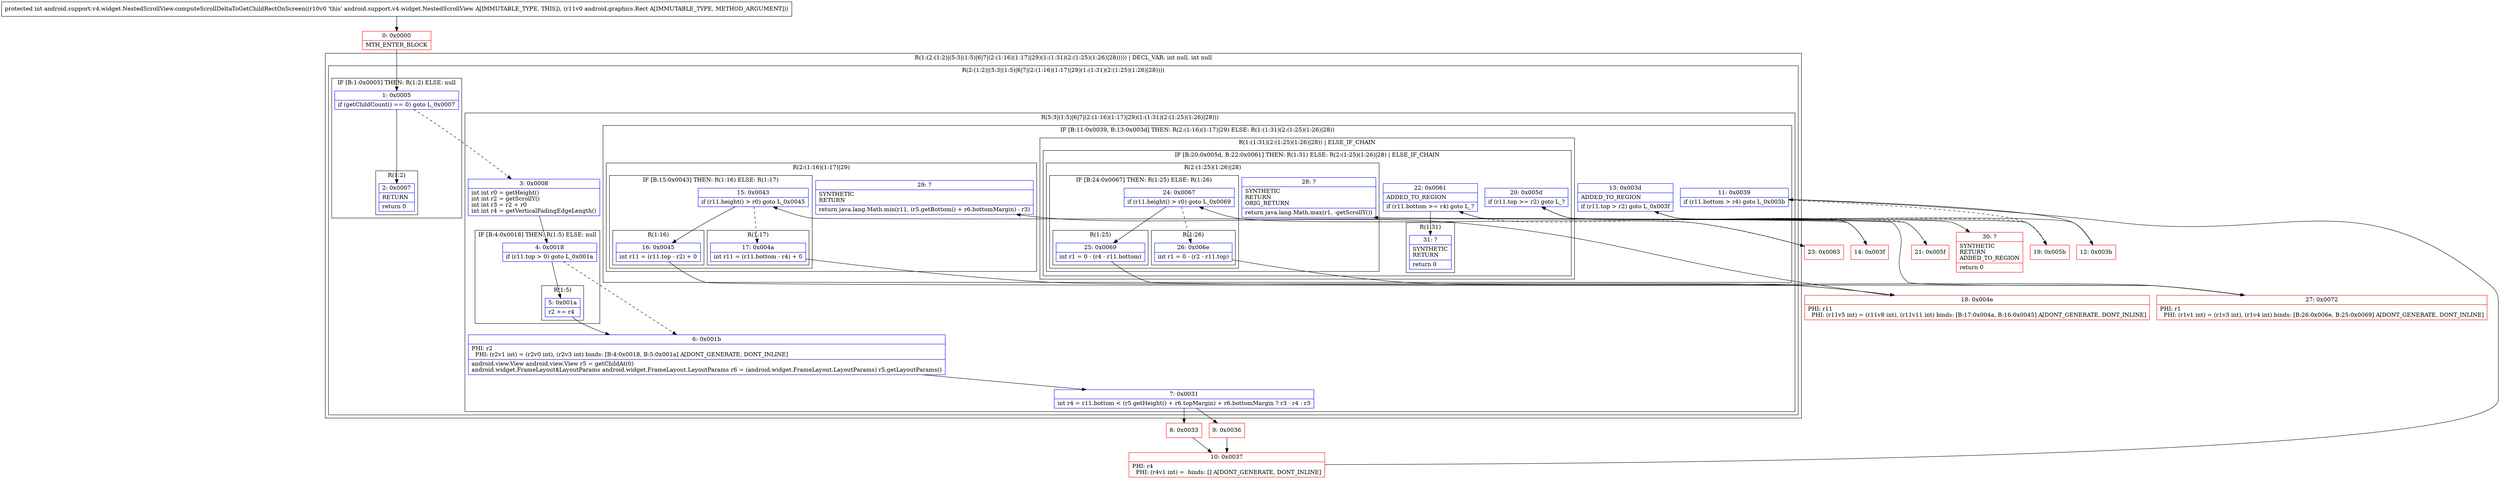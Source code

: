 digraph "CFG forandroid.support.v4.widget.NestedScrollView.computeScrollDeltaToGetChildRectOnScreen(Landroid\/graphics\/Rect;)I" {
subgraph cluster_Region_489054336 {
label = "R(1:(2:(1:2)|(5:3|(1:5)|6|7|(2:(1:16)(1:17)|29)(1:(1:31)(2:(1:25)(1:26)|28))))) | DECL_VAR: int null, int null\l";
node [shape=record,color=blue];
subgraph cluster_Region_571079041 {
label = "R(2:(1:2)|(5:3|(1:5)|6|7|(2:(1:16)(1:17)|29)(1:(1:31)(2:(1:25)(1:26)|28))))";
node [shape=record,color=blue];
subgraph cluster_IfRegion_1669616042 {
label = "IF [B:1:0x0005] THEN: R(1:2) ELSE: null";
node [shape=record,color=blue];
Node_1 [shape=record,label="{1\:\ 0x0005|if (getChildCount() == 0) goto L_0x0007\l}"];
subgraph cluster_Region_1839669799 {
label = "R(1:2)";
node [shape=record,color=blue];
Node_2 [shape=record,label="{2\:\ 0x0007|RETURN\l|return 0\l}"];
}
}
subgraph cluster_Region_1633321013 {
label = "R(5:3|(1:5)|6|7|(2:(1:16)(1:17)|29)(1:(1:31)(2:(1:25)(1:26)|28)))";
node [shape=record,color=blue];
Node_3 [shape=record,label="{3\:\ 0x0008|int int r0 = getHeight()\lint int r2 = getScrollY()\lint int r3 = r2 + r0\lint int r4 = getVerticalFadingEdgeLength()\l}"];
subgraph cluster_IfRegion_1135308147 {
label = "IF [B:4:0x0018] THEN: R(1:5) ELSE: null";
node [shape=record,color=blue];
Node_4 [shape=record,label="{4\:\ 0x0018|if (r11.top \> 0) goto L_0x001a\l}"];
subgraph cluster_Region_111658068 {
label = "R(1:5)";
node [shape=record,color=blue];
Node_5 [shape=record,label="{5\:\ 0x001a|r2 += r4\l}"];
}
}
Node_6 [shape=record,label="{6\:\ 0x001b|PHI: r2 \l  PHI: (r2v1 int) = (r2v0 int), (r2v3 int) binds: [B:4:0x0018, B:5:0x001a] A[DONT_GENERATE, DONT_INLINE]\l|android.view.View android.view.View r5 = getChildAt(0)\landroid.widget.FrameLayout$LayoutParams android.widget.FrameLayout.LayoutParams r6 = (android.widget.FrameLayout.LayoutParams) r5.getLayoutParams()\l}"];
Node_7 [shape=record,label="{7\:\ 0x0031|int r4 = r11.bottom \< (r5.getHeight() + r6.topMargin) + r6.bottomMargin ? r3 \- r4 : r3\l}"];
subgraph cluster_IfRegion_860465053 {
label = "IF [B:11:0x0039, B:13:0x003d] THEN: R(2:(1:16)(1:17)|29) ELSE: R(1:(1:31)(2:(1:25)(1:26)|28))";
node [shape=record,color=blue];
Node_11 [shape=record,label="{11\:\ 0x0039|if (r11.bottom \> r4) goto L_0x003b\l}"];
Node_13 [shape=record,label="{13\:\ 0x003d|ADDED_TO_REGION\l|if (r11.top \> r2) goto L_0x003f\l}"];
subgraph cluster_Region_1002239041 {
label = "R(2:(1:16)(1:17)|29)";
node [shape=record,color=blue];
subgraph cluster_IfRegion_2024159065 {
label = "IF [B:15:0x0043] THEN: R(1:16) ELSE: R(1:17)";
node [shape=record,color=blue];
Node_15 [shape=record,label="{15\:\ 0x0043|if (r11.height() \> r0) goto L_0x0045\l}"];
subgraph cluster_Region_2057060946 {
label = "R(1:16)";
node [shape=record,color=blue];
Node_16 [shape=record,label="{16\:\ 0x0045|int r11 = (r11.top \- r2) + 0\l}"];
}
subgraph cluster_Region_590004150 {
label = "R(1:17)";
node [shape=record,color=blue];
Node_17 [shape=record,label="{17\:\ 0x004a|int r11 = (r11.bottom \- r4) + 0\l}"];
}
}
Node_29 [shape=record,label="{29\:\ ?|SYNTHETIC\lRETURN\l|return java.lang.Math.min(r11, (r5.getBottom() + r6.bottomMargin) \- r3)\l}"];
}
subgraph cluster_Region_780358006 {
label = "R(1:(1:31)(2:(1:25)(1:26)|28)) | ELSE_IF_CHAIN\l";
node [shape=record,color=blue];
subgraph cluster_IfRegion_2106210468 {
label = "IF [B:20:0x005d, B:22:0x0061] THEN: R(1:31) ELSE: R(2:(1:25)(1:26)|28) | ELSE_IF_CHAIN\l";
node [shape=record,color=blue];
Node_20 [shape=record,label="{20\:\ 0x005d|if (r11.top \>= r2) goto L_?\l}"];
Node_22 [shape=record,label="{22\:\ 0x0061|ADDED_TO_REGION\l|if (r11.bottom \>= r4) goto L_?\l}"];
subgraph cluster_Region_1867205645 {
label = "R(1:31)";
node [shape=record,color=blue];
Node_31 [shape=record,label="{31\:\ ?|SYNTHETIC\lRETURN\l|return 0\l}"];
}
subgraph cluster_Region_1000992217 {
label = "R(2:(1:25)(1:26)|28)";
node [shape=record,color=blue];
subgraph cluster_IfRegion_477330513 {
label = "IF [B:24:0x0067] THEN: R(1:25) ELSE: R(1:26)";
node [shape=record,color=blue];
Node_24 [shape=record,label="{24\:\ 0x0067|if (r11.height() \> r0) goto L_0x0069\l}"];
subgraph cluster_Region_256506991 {
label = "R(1:25)";
node [shape=record,color=blue];
Node_25 [shape=record,label="{25\:\ 0x0069|int r1 = 0 \- (r4 \- r11.bottom)\l}"];
}
subgraph cluster_Region_1169675813 {
label = "R(1:26)";
node [shape=record,color=blue];
Node_26 [shape=record,label="{26\:\ 0x006e|int r1 = 0 \- (r2 \- r11.top)\l}"];
}
}
Node_28 [shape=record,label="{28\:\ ?|SYNTHETIC\lRETURN\lORIG_RETURN\l|return java.lang.Math.max(r1, \-getScrollY())\l}"];
}
}
}
}
}
}
}
Node_0 [shape=record,color=red,label="{0\:\ 0x0000|MTH_ENTER_BLOCK\l}"];
Node_8 [shape=record,color=red,label="{8\:\ 0x0033}"];
Node_9 [shape=record,color=red,label="{9\:\ 0x0036}"];
Node_10 [shape=record,color=red,label="{10\:\ 0x0037|PHI: r4 \l  PHI: (r4v1 int) =  binds: [] A[DONT_GENERATE, DONT_INLINE]\l}"];
Node_12 [shape=record,color=red,label="{12\:\ 0x003b}"];
Node_14 [shape=record,color=red,label="{14\:\ 0x003f}"];
Node_18 [shape=record,color=red,label="{18\:\ 0x004e|PHI: r11 \l  PHI: (r11v5 int) = (r11v8 int), (r11v11 int) binds: [B:17:0x004a, B:16:0x0045] A[DONT_GENERATE, DONT_INLINE]\l}"];
Node_19 [shape=record,color=red,label="{19\:\ 0x005b}"];
Node_21 [shape=record,color=red,label="{21\:\ 0x005f}"];
Node_23 [shape=record,color=red,label="{23\:\ 0x0063}"];
Node_27 [shape=record,color=red,label="{27\:\ 0x0072|PHI: r1 \l  PHI: (r1v1 int) = (r1v3 int), (r1v4 int) binds: [B:26:0x006e, B:25:0x0069] A[DONT_GENERATE, DONT_INLINE]\l}"];
Node_30 [shape=record,color=red,label="{30\:\ ?|SYNTHETIC\lRETURN\lADDED_TO_REGION\l|return 0\l}"];
MethodNode[shape=record,label="{protected int android.support.v4.widget.NestedScrollView.computeScrollDeltaToGetChildRectOnScreen((r10v0 'this' android.support.v4.widget.NestedScrollView A[IMMUTABLE_TYPE, THIS]), (r11v0 android.graphics.Rect A[IMMUTABLE_TYPE, METHOD_ARGUMENT])) }"];
MethodNode -> Node_0;
Node_1 -> Node_2;
Node_1 -> Node_3[style=dashed];
Node_3 -> Node_4;
Node_4 -> Node_5;
Node_4 -> Node_6[style=dashed];
Node_5 -> Node_6;
Node_6 -> Node_7;
Node_7 -> Node_8;
Node_7 -> Node_9;
Node_11 -> Node_12;
Node_11 -> Node_19[style=dashed];
Node_13 -> Node_14;
Node_13 -> Node_19[style=dashed];
Node_15 -> Node_16;
Node_15 -> Node_17[style=dashed];
Node_16 -> Node_18;
Node_17 -> Node_18;
Node_20 -> Node_21[style=dashed];
Node_20 -> Node_30;
Node_22 -> Node_23[style=dashed];
Node_22 -> Node_31;
Node_24 -> Node_25;
Node_24 -> Node_26[style=dashed];
Node_25 -> Node_27;
Node_26 -> Node_27;
Node_0 -> Node_1;
Node_8 -> Node_10;
Node_9 -> Node_10;
Node_10 -> Node_11;
Node_12 -> Node_13;
Node_14 -> Node_15;
Node_18 -> Node_29;
Node_19 -> Node_20;
Node_21 -> Node_22;
Node_23 -> Node_24;
Node_27 -> Node_28;
}

